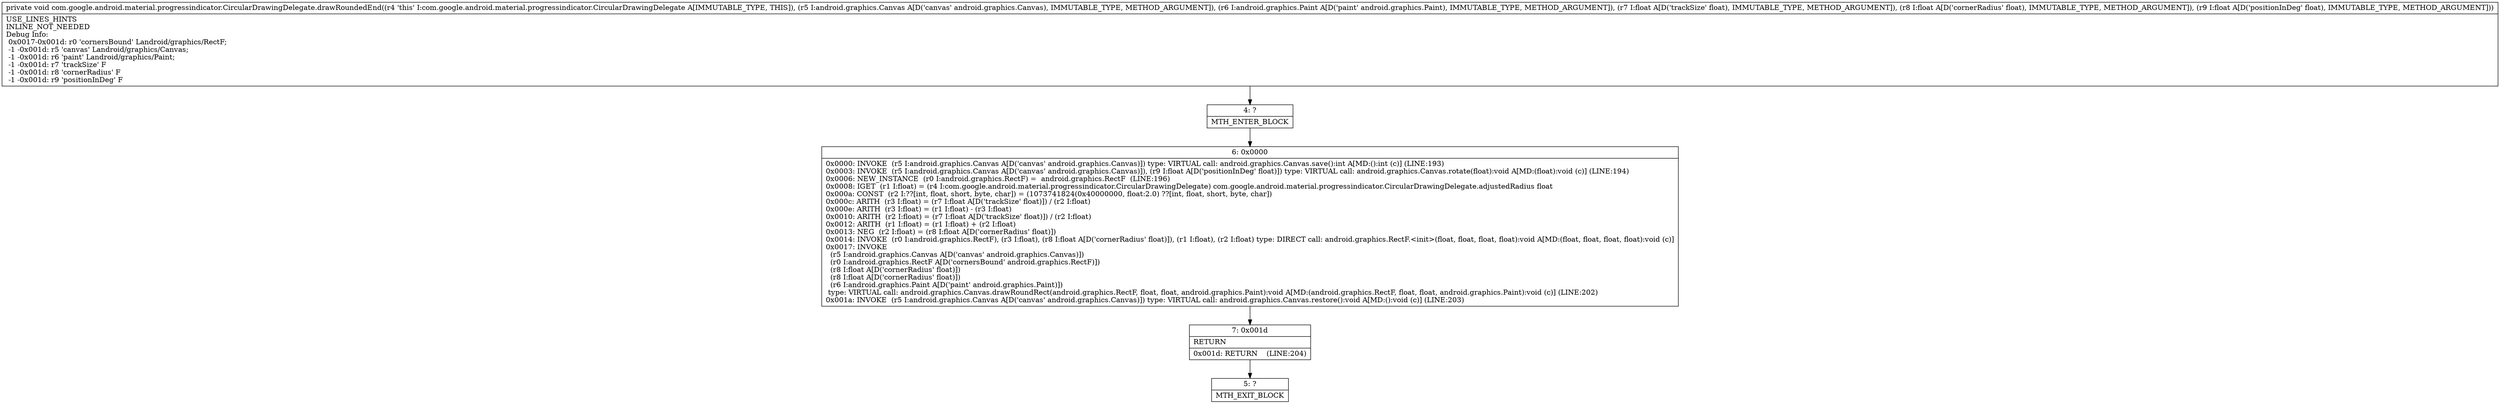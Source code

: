 digraph "CFG forcom.google.android.material.progressindicator.CircularDrawingDelegate.drawRoundedEnd(Landroid\/graphics\/Canvas;Landroid\/graphics\/Paint;FFF)V" {
Node_4 [shape=record,label="{4\:\ ?|MTH_ENTER_BLOCK\l}"];
Node_6 [shape=record,label="{6\:\ 0x0000|0x0000: INVOKE  (r5 I:android.graphics.Canvas A[D('canvas' android.graphics.Canvas)]) type: VIRTUAL call: android.graphics.Canvas.save():int A[MD:():int (c)] (LINE:193)\l0x0003: INVOKE  (r5 I:android.graphics.Canvas A[D('canvas' android.graphics.Canvas)]), (r9 I:float A[D('positionInDeg' float)]) type: VIRTUAL call: android.graphics.Canvas.rotate(float):void A[MD:(float):void (c)] (LINE:194)\l0x0006: NEW_INSTANCE  (r0 I:android.graphics.RectF) =  android.graphics.RectF  (LINE:196)\l0x0008: IGET  (r1 I:float) = (r4 I:com.google.android.material.progressindicator.CircularDrawingDelegate) com.google.android.material.progressindicator.CircularDrawingDelegate.adjustedRadius float \l0x000a: CONST  (r2 I:??[int, float, short, byte, char]) = (1073741824(0x40000000, float:2.0) ??[int, float, short, byte, char]) \l0x000c: ARITH  (r3 I:float) = (r7 I:float A[D('trackSize' float)]) \/ (r2 I:float) \l0x000e: ARITH  (r3 I:float) = (r1 I:float) \- (r3 I:float) \l0x0010: ARITH  (r2 I:float) = (r7 I:float A[D('trackSize' float)]) \/ (r2 I:float) \l0x0012: ARITH  (r1 I:float) = (r1 I:float) + (r2 I:float) \l0x0013: NEG  (r2 I:float) = (r8 I:float A[D('cornerRadius' float)]) \l0x0014: INVOKE  (r0 I:android.graphics.RectF), (r3 I:float), (r8 I:float A[D('cornerRadius' float)]), (r1 I:float), (r2 I:float) type: DIRECT call: android.graphics.RectF.\<init\>(float, float, float, float):void A[MD:(float, float, float, float):void (c)]\l0x0017: INVOKE  \l  (r5 I:android.graphics.Canvas A[D('canvas' android.graphics.Canvas)])\l  (r0 I:android.graphics.RectF A[D('cornersBound' android.graphics.RectF)])\l  (r8 I:float A[D('cornerRadius' float)])\l  (r8 I:float A[D('cornerRadius' float)])\l  (r6 I:android.graphics.Paint A[D('paint' android.graphics.Paint)])\l type: VIRTUAL call: android.graphics.Canvas.drawRoundRect(android.graphics.RectF, float, float, android.graphics.Paint):void A[MD:(android.graphics.RectF, float, float, android.graphics.Paint):void (c)] (LINE:202)\l0x001a: INVOKE  (r5 I:android.graphics.Canvas A[D('canvas' android.graphics.Canvas)]) type: VIRTUAL call: android.graphics.Canvas.restore():void A[MD:():void (c)] (LINE:203)\l}"];
Node_7 [shape=record,label="{7\:\ 0x001d|RETURN\l|0x001d: RETURN    (LINE:204)\l}"];
Node_5 [shape=record,label="{5\:\ ?|MTH_EXIT_BLOCK\l}"];
MethodNode[shape=record,label="{private void com.google.android.material.progressindicator.CircularDrawingDelegate.drawRoundedEnd((r4 'this' I:com.google.android.material.progressindicator.CircularDrawingDelegate A[IMMUTABLE_TYPE, THIS]), (r5 I:android.graphics.Canvas A[D('canvas' android.graphics.Canvas), IMMUTABLE_TYPE, METHOD_ARGUMENT]), (r6 I:android.graphics.Paint A[D('paint' android.graphics.Paint), IMMUTABLE_TYPE, METHOD_ARGUMENT]), (r7 I:float A[D('trackSize' float), IMMUTABLE_TYPE, METHOD_ARGUMENT]), (r8 I:float A[D('cornerRadius' float), IMMUTABLE_TYPE, METHOD_ARGUMENT]), (r9 I:float A[D('positionInDeg' float), IMMUTABLE_TYPE, METHOD_ARGUMENT]))  | USE_LINES_HINTS\lINLINE_NOT_NEEDED\lDebug Info:\l  0x0017\-0x001d: r0 'cornersBound' Landroid\/graphics\/RectF;\l  \-1 \-0x001d: r5 'canvas' Landroid\/graphics\/Canvas;\l  \-1 \-0x001d: r6 'paint' Landroid\/graphics\/Paint;\l  \-1 \-0x001d: r7 'trackSize' F\l  \-1 \-0x001d: r8 'cornerRadius' F\l  \-1 \-0x001d: r9 'positionInDeg' F\l}"];
MethodNode -> Node_4;Node_4 -> Node_6;
Node_6 -> Node_7;
Node_7 -> Node_5;
}

